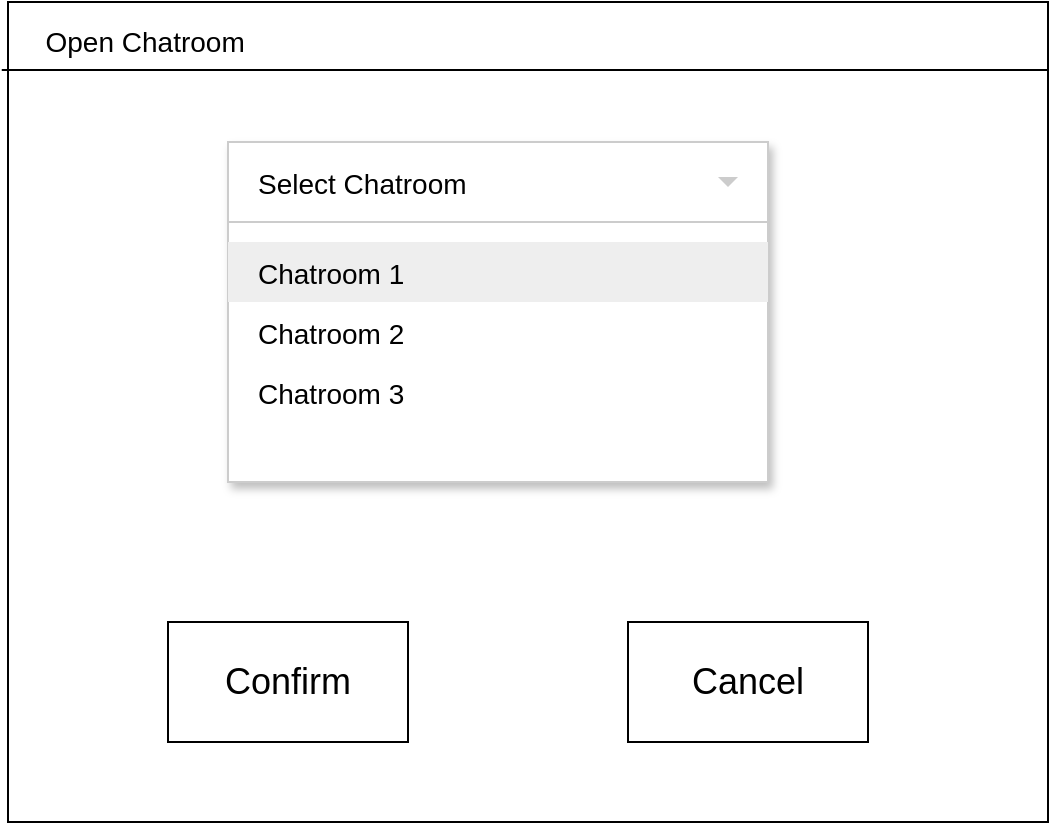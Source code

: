 <mxfile version="17.3.0" type="device"><diagram id="VP6BIHuNQYXs5OdAIRwY" name="Page-1"><mxGraphModel dx="1422" dy="762" grid="1" gridSize="10" guides="1" tooltips="1" connect="1" arrows="1" fold="1" page="1" pageScale="1" pageWidth="850" pageHeight="1100" math="0" shadow="0"><root><mxCell id="0"/><mxCell id="1" parent="0"/><mxCell id="8wF8TMEePURV0QALUSoy-1" value="" style="rounded=0;whiteSpace=wrap;html=1;" vertex="1" parent="1"><mxGeometry x="130" y="70" width="520" height="410" as="geometry"/></mxCell><mxCell id="xXuNPAZUkFSmo-frkcDu-7" value="" style="dashed=0;align=center;fontSize=12;shape=rect;fillColor=#ffffff;strokeColor=#cccccc;shadow=1;" parent="1" vertex="1"><mxGeometry x="240" y="140" width="270" height="170" as="geometry"/></mxCell><mxCell id="xXuNPAZUkFSmo-frkcDu-8" value="Select Chatroom" style="shape=rect;fontColor=#000000;verticalAlign=middle;spacingLeft=13;fontSize=14;strokeColor=#cccccc;align=left;resizeWidth=1;" parent="xXuNPAZUkFSmo-frkcDu-7" vertex="1"><mxGeometry width="270.0" height="40" relative="1" as="geometry"/></mxCell><mxCell id="xXuNPAZUkFSmo-frkcDu-9" value="" style="dashed=0;html=1;shape=mxgraph.gmdl.triangle;fillColor=#cccccc;strokeColor=none;" parent="xXuNPAZUkFSmo-frkcDu-8" vertex="1"><mxGeometry x="1" y="0.5" width="10" height="5" relative="1" as="geometry"><mxPoint x="-25" y="-2.5" as="offset"/></mxGeometry></mxCell><mxCell id="xXuNPAZUkFSmo-frkcDu-10" value="Chatroom 1 " style="shape=rect;align=left;fontColor=#000000;verticalAlign=middle;spacingLeft=13;fontSize=14;fillColor=#eeeeee;strokeColor=none;resizeWidth=1;" parent="xXuNPAZUkFSmo-frkcDu-7" vertex="1"><mxGeometry width="270.0" height="30" relative="1" as="geometry"><mxPoint y="50" as="offset"/></mxGeometry></mxCell><mxCell id="xXuNPAZUkFSmo-frkcDu-11" value="Chatroom 2" style="text;fontColor=#000000;verticalAlign=middle;spacingLeft=13;fontSize=14;resizeWidth=1;" parent="xXuNPAZUkFSmo-frkcDu-7" vertex="1"><mxGeometry width="270.0" height="30" relative="1" as="geometry"><mxPoint y="80" as="offset"/></mxGeometry></mxCell><mxCell id="xXuNPAZUkFSmo-frkcDu-12" value="Chatroom 3" style="text;fontColor=#000000;verticalAlign=middle;spacingLeft=13;fontSize=14;resizeWidth=1;" parent="xXuNPAZUkFSmo-frkcDu-7" vertex="1"><mxGeometry width="270.0" height="30" relative="1" as="geometry"><mxPoint y="110" as="offset"/></mxGeometry></mxCell><mxCell id="8wF8TMEePURV0QALUSoy-2" value="&lt;font style=&quot;font-size: 18px&quot;&gt;Confirm&lt;/font&gt;" style="rounded=0;whiteSpace=wrap;html=1;" vertex="1" parent="1"><mxGeometry x="210" y="380" width="120" height="60" as="geometry"/></mxCell><mxCell id="8wF8TMEePURV0QALUSoy-3" value="&lt;font style=&quot;font-size: 18px&quot;&gt;Cancel&lt;/font&gt;" style="rounded=0;whiteSpace=wrap;html=1;" vertex="1" parent="1"><mxGeometry x="440" y="380" width="120" height="60" as="geometry"/></mxCell><mxCell id="8wF8TMEePURV0QALUSoy-4" value="Open Chatroom&amp;nbsp;" style="text;html=1;align=center;verticalAlign=middle;resizable=0;points=[];autosize=1;strokeColor=none;fillColor=none;fontSize=14;" vertex="1" parent="1"><mxGeometry x="140" y="80" width="120" height="20" as="geometry"/></mxCell><mxCell id="8wF8TMEePURV0QALUSoy-5" value="" style="endArrow=none;html=1;rounded=0;fontSize=14;exitX=-0.006;exitY=0.083;exitDx=0;exitDy=0;exitPerimeter=0;entryX=1;entryY=0.083;entryDx=0;entryDy=0;entryPerimeter=0;" edge="1" parent="1" source="8wF8TMEePURV0QALUSoy-1" target="8wF8TMEePURV0QALUSoy-1"><mxGeometry width="50" height="50" relative="1" as="geometry"><mxPoint x="290" y="640" as="sourcePoint"/><mxPoint x="340" y="590" as="targetPoint"/></mxGeometry></mxCell></root></mxGraphModel></diagram></mxfile>